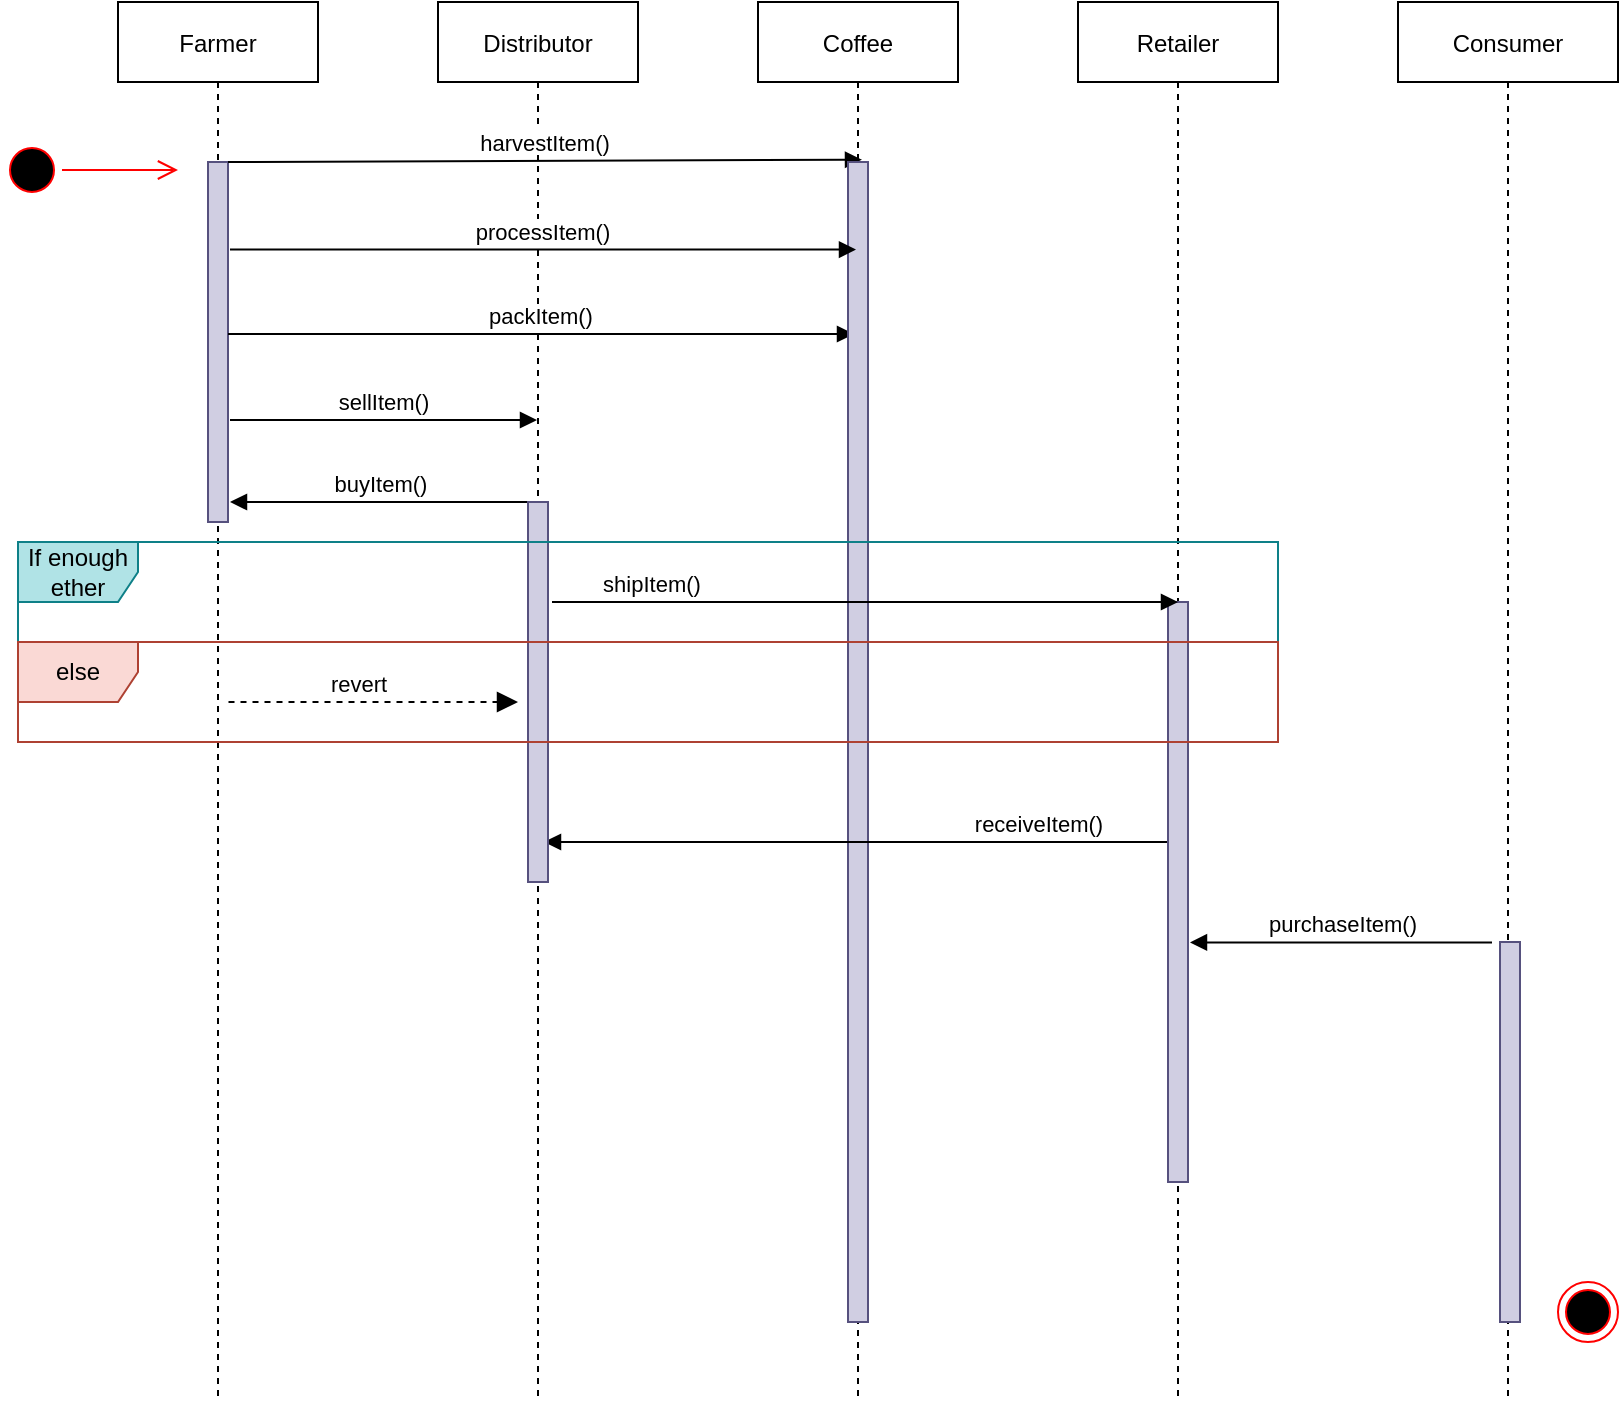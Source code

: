 <mxfile version="16.6.4" type="github">
  <diagram id="kgpKYQtTHZ0yAKxKKP6v" name="Page-1">
    <mxGraphModel dx="2322" dy="727" grid="1" gridSize="10" guides="1" tooltips="1" connect="1" arrows="1" fold="1" page="1" pageScale="1" pageWidth="300" pageHeight="500" math="0" shadow="0">
      <root>
        <mxCell id="0" />
        <mxCell id="1" parent="0" />
        <mxCell id="3nuBFxr9cyL0pnOWT2aG-1" value="Farmer" style="shape=umlLifeline;perimeter=lifelinePerimeter;container=1;collapsible=0;recursiveResize=0;rounded=0;shadow=0;strokeWidth=1;" parent="1" vertex="1">
          <mxGeometry x="-630" y="150" width="100" height="700" as="geometry" />
        </mxCell>
        <mxCell id="3nuBFxr9cyL0pnOWT2aG-2" value="" style="points=[];perimeter=orthogonalPerimeter;rounded=0;shadow=0;strokeWidth=1;fillColor=#d0cee2;strokeColor=#56517e;" parent="3nuBFxr9cyL0pnOWT2aG-1" vertex="1">
          <mxGeometry x="45" y="80" width="10" height="180" as="geometry" />
        </mxCell>
        <mxCell id="3nuBFxr9cyL0pnOWT2aG-5" value="Distributor" style="shape=umlLifeline;perimeter=lifelinePerimeter;container=1;collapsible=0;recursiveResize=0;rounded=0;shadow=0;strokeWidth=1;" parent="1" vertex="1">
          <mxGeometry x="-470" y="150" width="100" height="700" as="geometry" />
        </mxCell>
        <mxCell id="ZHyIFLZmsVQ9-cbwYY4o-5" value="packItem()" style="verticalAlign=bottom;endArrow=block;entryX=0.48;entryY=0.08;shadow=0;strokeWidth=1;entryDx=0;entryDy=0;entryPerimeter=0;" parent="3nuBFxr9cyL0pnOWT2aG-5" edge="1">
          <mxGeometry relative="1" as="geometry">
            <mxPoint x="-105" y="166.0" as="sourcePoint" />
            <mxPoint x="208" y="166.0" as="targetPoint" />
          </mxGeometry>
        </mxCell>
        <mxCell id="ZHyIFLZmsVQ9-cbwYY4o-6" value="sellItem()" style="verticalAlign=bottom;endArrow=block;shadow=0;strokeWidth=1;" parent="3nuBFxr9cyL0pnOWT2aG-5" target="3nuBFxr9cyL0pnOWT2aG-5" edge="1">
          <mxGeometry relative="1" as="geometry">
            <mxPoint x="-104" y="209.0" as="sourcePoint" />
            <mxPoint x="209" y="209.0" as="targetPoint" />
          </mxGeometry>
        </mxCell>
        <mxCell id="ZHyIFLZmsVQ9-cbwYY4o-7" value="buyItem()" style="html=1;verticalAlign=bottom;endArrow=block;rounded=0;fontSize=11;exitX=0.1;exitY=0;exitDx=0;exitDy=0;exitPerimeter=0;" parent="3nuBFxr9cyL0pnOWT2aG-5" source="dcxFwF6ZALwwfBUGg-lV-54" edge="1">
          <mxGeometry width="80" relative="1" as="geometry">
            <mxPoint x="39" y="250" as="sourcePoint" />
            <mxPoint x="-104" y="250" as="targetPoint" />
          </mxGeometry>
        </mxCell>
        <mxCell id="3nuBFxr9cyL0pnOWT2aG-8" value="harvestItem()" style="verticalAlign=bottom;endArrow=block;shadow=0;strokeWidth=1;entryX=0.7;entryY=-0.002;entryDx=0;entryDy=0;entryPerimeter=0;" parent="1" source="3nuBFxr9cyL0pnOWT2aG-2" target="dcxFwF6ZALwwfBUGg-lV-10" edge="1">
          <mxGeometry relative="1" as="geometry">
            <mxPoint x="-395" y="230" as="sourcePoint" />
            <mxPoint x="-320" y="230" as="targetPoint" />
          </mxGeometry>
        </mxCell>
        <mxCell id="dcxFwF6ZALwwfBUGg-lV-9" value="Coffee" style="shape=umlLifeline;perimeter=lifelinePerimeter;container=1;collapsible=0;recursiveResize=0;rounded=0;shadow=0;strokeWidth=1;" parent="1" vertex="1">
          <mxGeometry x="-310" y="150" width="100" height="700" as="geometry" />
        </mxCell>
        <mxCell id="dcxFwF6ZALwwfBUGg-lV-10" value="" style="points=[];perimeter=orthogonalPerimeter;rounded=0;shadow=0;strokeWidth=1;fillColor=#d0cee2;strokeColor=#56517e;" parent="dcxFwF6ZALwwfBUGg-lV-9" vertex="1">
          <mxGeometry x="45" y="80" width="10" height="580" as="geometry" />
        </mxCell>
        <mxCell id="dcxFwF6ZALwwfBUGg-lV-13" value="Retailer" style="shape=umlLifeline;perimeter=lifelinePerimeter;container=1;collapsible=0;recursiveResize=0;rounded=0;shadow=0;strokeWidth=1;" parent="1" vertex="1">
          <mxGeometry x="-150" y="150" width="100" height="700" as="geometry" />
        </mxCell>
        <mxCell id="ZHyIFLZmsVQ9-cbwYY4o-14" value="receiveItem()" style="html=1;verticalAlign=bottom;endArrow=block;rounded=0;fontSize=11;" parent="dcxFwF6ZALwwfBUGg-lV-13" edge="1">
          <mxGeometry x="-0.583" width="80" relative="1" as="geometry">
            <mxPoint x="45" y="420" as="sourcePoint" />
            <mxPoint x="-267" y="420" as="targetPoint" />
            <mxPoint as="offset" />
          </mxGeometry>
        </mxCell>
        <mxCell id="dcxFwF6ZALwwfBUGg-lV-20" value="Consumer" style="shape=umlLifeline;perimeter=lifelinePerimeter;container=1;collapsible=0;recursiveResize=0;rounded=0;shadow=0;strokeWidth=1;" parent="1" vertex="1">
          <mxGeometry x="10" y="150" width="110" height="700" as="geometry" />
        </mxCell>
        <mxCell id="dcxFwF6ZALwwfBUGg-lV-21" value="" style="points=[];perimeter=orthogonalPerimeter;rounded=0;shadow=0;strokeWidth=1;fillColor=#d0cee2;strokeColor=#56517e;" parent="dcxFwF6ZALwwfBUGg-lV-20" vertex="1">
          <mxGeometry x="51" y="470" width="10" height="190" as="geometry" />
        </mxCell>
        <mxCell id="ZHyIFLZmsVQ9-cbwYY4o-21" value="" style="ellipse;html=1;shape=endState;fillColor=#000000;strokeColor=#ff0000;" parent="dcxFwF6ZALwwfBUGg-lV-20" vertex="1">
          <mxGeometry x="80" y="640" width="30" height="30" as="geometry" />
        </mxCell>
        <mxCell id="dcxFwF6ZALwwfBUGg-lV-43" value="" style="points=[];perimeter=orthogonalPerimeter;rounded=0;shadow=0;strokeWidth=1;fillColor=#d0cee2;strokeColor=#56517e;" parent="1" vertex="1">
          <mxGeometry x="-105" y="450" width="10" height="290" as="geometry" />
        </mxCell>
        <mxCell id="dcxFwF6ZALwwfBUGg-lV-54" value="" style="points=[];perimeter=orthogonalPerimeter;rounded=0;shadow=0;strokeWidth=1;fillColor=#d0cee2;strokeColor=#56517e;" parent="1" vertex="1">
          <mxGeometry x="-425" y="400" width="10" height="190" as="geometry" />
        </mxCell>
        <mxCell id="ZHyIFLZmsVQ9-cbwYY4o-4" value="processItem()" style="verticalAlign=bottom;endArrow=block;entryX=0.48;entryY=0.08;shadow=0;strokeWidth=1;entryDx=0;entryDy=0;entryPerimeter=0;" parent="1" edge="1">
          <mxGeometry relative="1" as="geometry">
            <mxPoint x="-574" y="273.8" as="sourcePoint" />
            <mxPoint x="-261" y="273.8" as="targetPoint" />
          </mxGeometry>
        </mxCell>
        <mxCell id="ZHyIFLZmsVQ9-cbwYY4o-10" value="If enough ether" style="shape=umlFrame;whiteSpace=wrap;html=1;fillColor=#b0e3e6;strokeColor=#0e8088;" parent="1" vertex="1">
          <mxGeometry x="-680" y="420" width="630" height="50" as="geometry" />
        </mxCell>
        <mxCell id="ZHyIFLZmsVQ9-cbwYY4o-11" value="else" style="shape=umlFrame;whiteSpace=wrap;html=1;fillColor=#fad9d5;strokeColor=#ae4132;" parent="1" vertex="1">
          <mxGeometry x="-680" y="470" width="630" height="50" as="geometry" />
        </mxCell>
        <mxCell id="ZHyIFLZmsVQ9-cbwYY4o-8" value="shipItem()" style="verticalAlign=bottom;endArrow=block;shadow=0;strokeWidth=1;" parent="1" edge="1">
          <mxGeometry x="-0.68" relative="1" as="geometry">
            <mxPoint x="-413" y="450" as="sourcePoint" />
            <mxPoint x="-100" y="450" as="targetPoint" />
            <mxPoint as="offset" />
          </mxGeometry>
        </mxCell>
        <mxCell id="ZHyIFLZmsVQ9-cbwYY4o-13" value="revert" style="html=1;verticalAlign=bottom;endArrow=block;dashed=1;endSize=8;rounded=0;fontSize=11;endFill=1;" parent="1" edge="1">
          <mxGeometry x="-0.105" relative="1" as="geometry">
            <mxPoint x="-574.75" y="500" as="sourcePoint" />
            <mxPoint x="-430" y="500" as="targetPoint" />
            <mxPoint as="offset" />
          </mxGeometry>
        </mxCell>
        <mxCell id="ZHyIFLZmsVQ9-cbwYY4o-16" value="purchaseItem()" style="html=1;verticalAlign=bottom;endArrow=block;rounded=0;fontSize=11;entryX=1.3;entryY=0.19;entryDx=0;entryDy=0;entryPerimeter=0;" parent="1" edge="1">
          <mxGeometry width="80" relative="1" as="geometry">
            <mxPoint x="57" y="620.26" as="sourcePoint" />
            <mxPoint x="-94" y="620.2" as="targetPoint" />
          </mxGeometry>
        </mxCell>
        <mxCell id="ZHyIFLZmsVQ9-cbwYY4o-19" value="" style="ellipse;html=1;shape=startState;fillColor=#000000;strokeColor=#ff0000;" parent="1" vertex="1">
          <mxGeometry x="-688" y="219" width="30" height="30" as="geometry" />
        </mxCell>
        <mxCell id="ZHyIFLZmsVQ9-cbwYY4o-20" value="" style="edgeStyle=orthogonalEdgeStyle;html=1;verticalAlign=bottom;endArrow=open;endSize=8;strokeColor=#ff0000;rounded=0;" parent="1" source="ZHyIFLZmsVQ9-cbwYY4o-19" edge="1">
          <mxGeometry relative="1" as="geometry">
            <mxPoint x="-600" y="234" as="targetPoint" />
          </mxGeometry>
        </mxCell>
      </root>
    </mxGraphModel>
  </diagram>
</mxfile>
